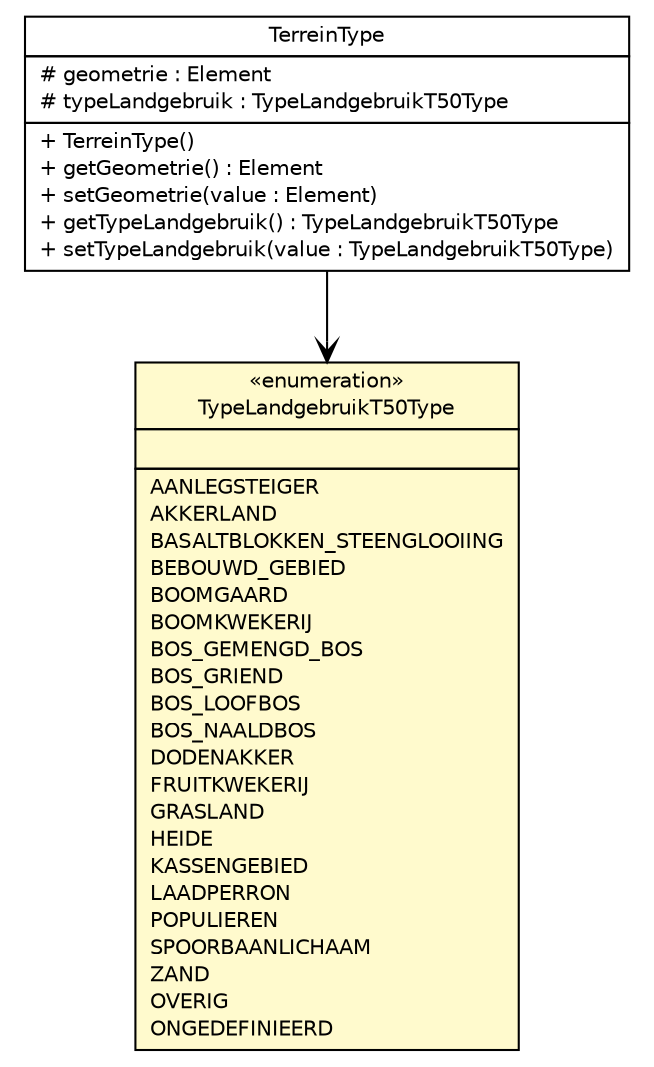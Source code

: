 #!/usr/local/bin/dot
#
# Class diagram 
# Generated by UMLGraph version R5_6-24-gf6e263 (http://www.umlgraph.org/)
#

digraph G {
	edge [fontname="Helvetica",fontsize=10,labelfontname="Helvetica",labelfontsize=10];
	node [fontname="Helvetica",fontsize=10,shape=plaintext];
	nodesep=0.25;
	ranksep=0.5;
	// nl.b3p.topnl.top50nl.TypeLandgebruikT50Type
	c43119 [label=<<table title="nl.b3p.topnl.top50nl.TypeLandgebruikT50Type" border="0" cellborder="1" cellspacing="0" cellpadding="2" port="p" bgcolor="lemonChiffon" href="./TypeLandgebruikT50Type.html">
		<tr><td><table border="0" cellspacing="0" cellpadding="1">
<tr><td align="center" balign="center"> &#171;enumeration&#187; </td></tr>
<tr><td align="center" balign="center"> TypeLandgebruikT50Type </td></tr>
		</table></td></tr>
		<tr><td><table border="0" cellspacing="0" cellpadding="1">
<tr><td align="left" balign="left">  </td></tr>
		</table></td></tr>
		<tr><td><table border="0" cellspacing="0" cellpadding="1">
<tr><td align="left" balign="left"> AANLEGSTEIGER </td></tr>
<tr><td align="left" balign="left"> AKKERLAND </td></tr>
<tr><td align="left" balign="left"> BASALTBLOKKEN_STEENGLOOIING </td></tr>
<tr><td align="left" balign="left"> BEBOUWD_GEBIED </td></tr>
<tr><td align="left" balign="left"> BOOMGAARD </td></tr>
<tr><td align="left" balign="left"> BOOMKWEKERIJ </td></tr>
<tr><td align="left" balign="left"> BOS_GEMENGD_BOS </td></tr>
<tr><td align="left" balign="left"> BOS_GRIEND </td></tr>
<tr><td align="left" balign="left"> BOS_LOOFBOS </td></tr>
<tr><td align="left" balign="left"> BOS_NAALDBOS </td></tr>
<tr><td align="left" balign="left"> DODENAKKER </td></tr>
<tr><td align="left" balign="left"> FRUITKWEKERIJ </td></tr>
<tr><td align="left" balign="left"> GRASLAND </td></tr>
<tr><td align="left" balign="left"> HEIDE </td></tr>
<tr><td align="left" balign="left"> KASSENGEBIED </td></tr>
<tr><td align="left" balign="left"> LAADPERRON </td></tr>
<tr><td align="left" balign="left"> POPULIEREN </td></tr>
<tr><td align="left" balign="left"> SPOORBAANLICHAAM </td></tr>
<tr><td align="left" balign="left"> ZAND </td></tr>
<tr><td align="left" balign="left"> OVERIG </td></tr>
<tr><td align="left" balign="left"> ONGEDEFINIEERD </td></tr>
		</table></td></tr>
		</table>>, URL="./TypeLandgebruikT50Type.html", fontname="Helvetica", fontcolor="black", fontsize=10.0];
	// nl.b3p.topnl.top50nl.TerreinType
	c43155 [label=<<table title="nl.b3p.topnl.top50nl.TerreinType" border="0" cellborder="1" cellspacing="0" cellpadding="2" port="p" href="./TerreinType.html">
		<tr><td><table border="0" cellspacing="0" cellpadding="1">
<tr><td align="center" balign="center"> TerreinType </td></tr>
		</table></td></tr>
		<tr><td><table border="0" cellspacing="0" cellpadding="1">
<tr><td align="left" balign="left"> # geometrie : Element </td></tr>
<tr><td align="left" balign="left"> # typeLandgebruik : TypeLandgebruikT50Type </td></tr>
		</table></td></tr>
		<tr><td><table border="0" cellspacing="0" cellpadding="1">
<tr><td align="left" balign="left"> + TerreinType() </td></tr>
<tr><td align="left" balign="left"> + getGeometrie() : Element </td></tr>
<tr><td align="left" balign="left"> + setGeometrie(value : Element) </td></tr>
<tr><td align="left" balign="left"> + getTypeLandgebruik() : TypeLandgebruikT50Type </td></tr>
<tr><td align="left" balign="left"> + setTypeLandgebruik(value : TypeLandgebruikT50Type) </td></tr>
		</table></td></tr>
		</table>>, URL="./TerreinType.html", fontname="Helvetica", fontcolor="black", fontsize=10.0];
	// nl.b3p.topnl.top50nl.TerreinType NAVASSOC nl.b3p.topnl.top50nl.TypeLandgebruikT50Type
	c43155:p -> c43119:p [taillabel="", label="", headlabel="", fontname="Helvetica", fontcolor="black", fontsize=10.0, color="black", arrowhead=open];
}

